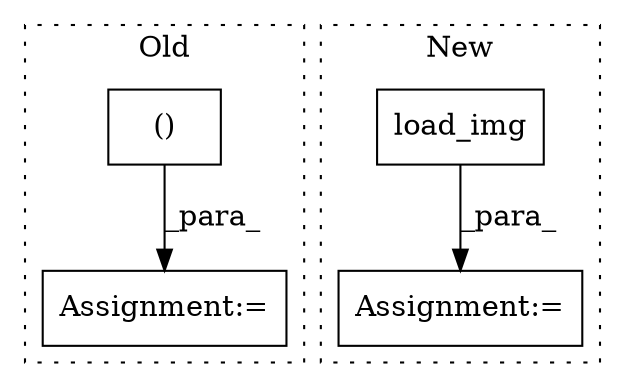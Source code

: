 digraph G {
subgraph cluster0 {
1 [label="()" a="106" s="1059" l="29" shape="box"];
3 [label="Assignment:=" a="7" s="1100" l="1" shape="box"];
label = "Old";
style="dotted";
}
subgraph cluster1 {
2 [label="load_img" a="32" s="2232,2271" l="9,1" shape="box"];
4 [label="Assignment:=" a="7" s="2226" l="1" shape="box"];
label = "New";
style="dotted";
}
1 -> 3 [label="_para_"];
2 -> 4 [label="_para_"];
}